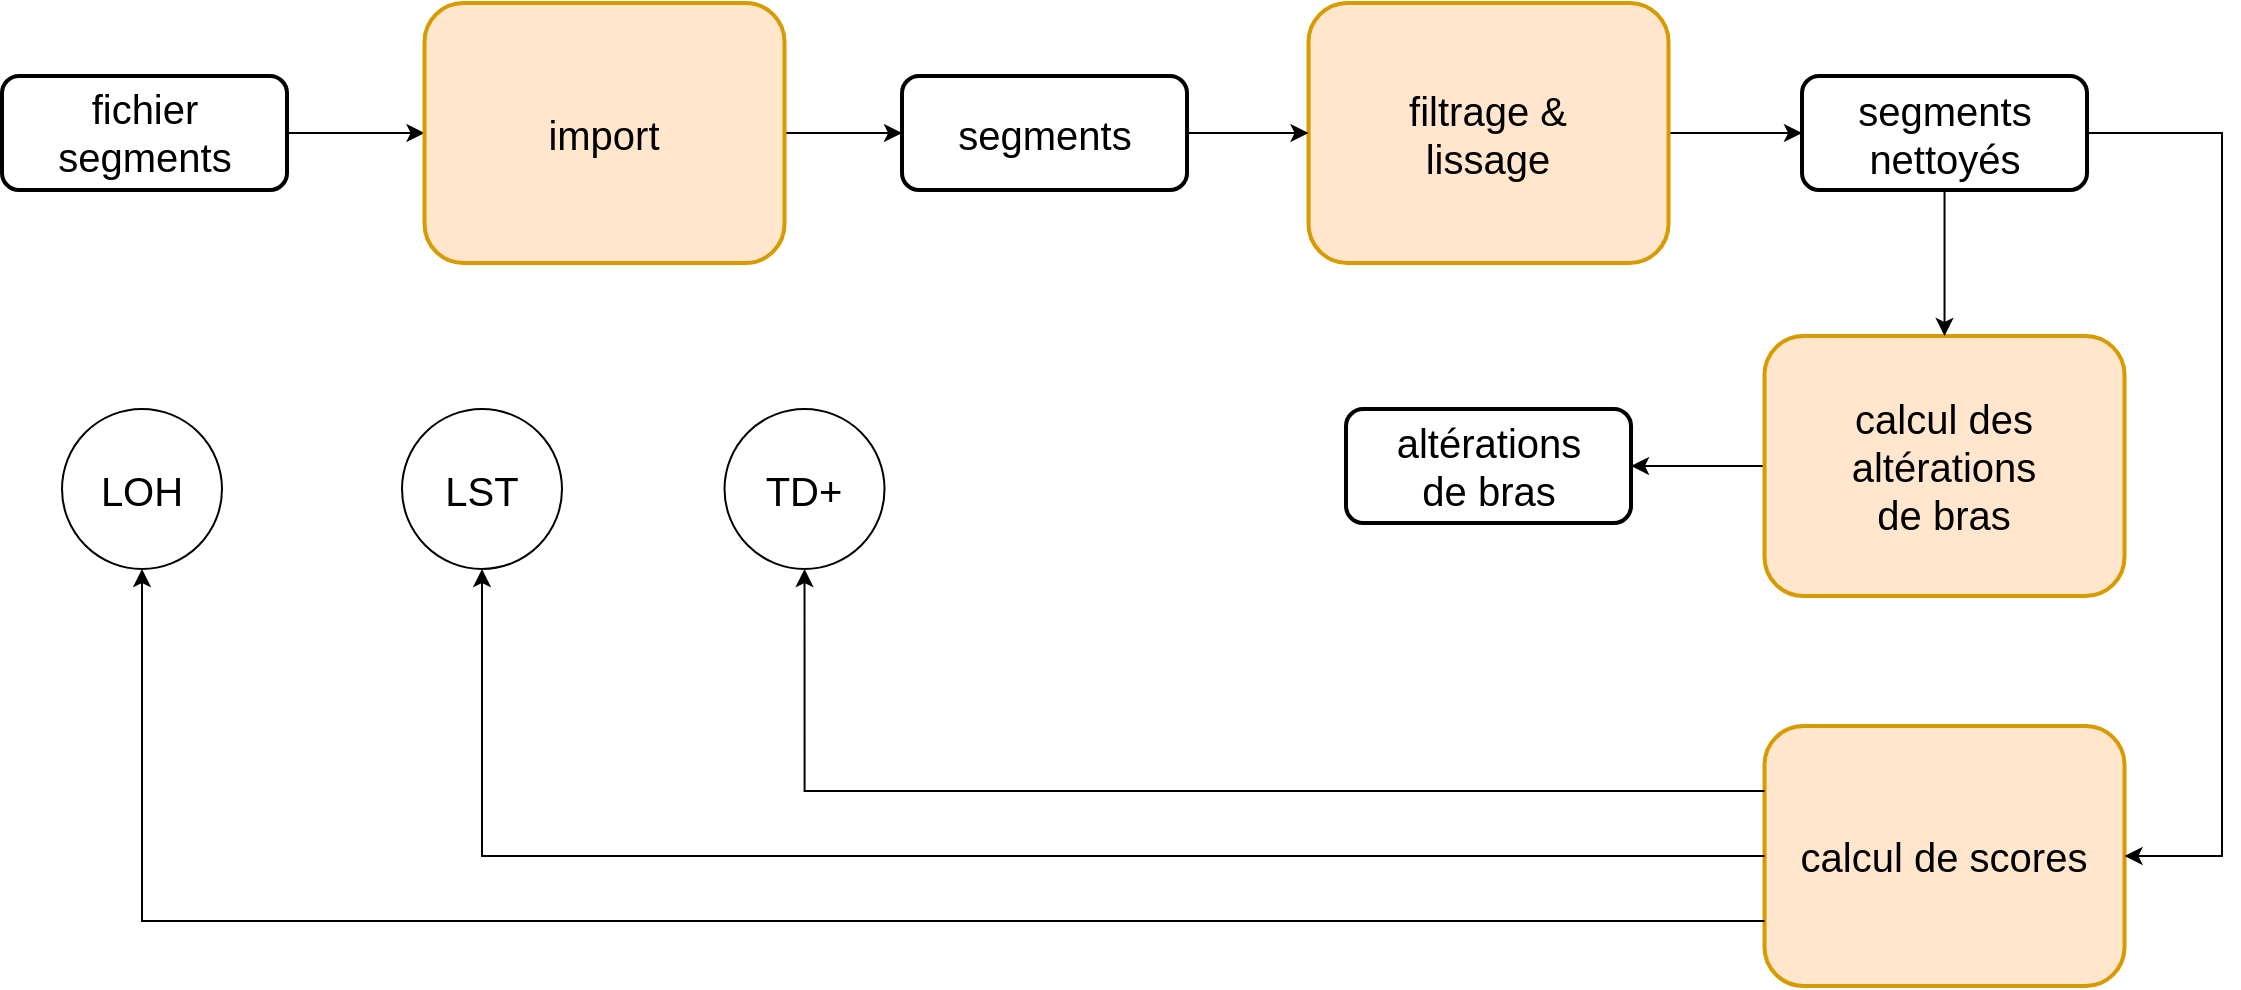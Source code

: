 <mxfile version="18.1.1" type="device"><diagram id="C5RBs43oDa-KdzZeNtuy" name="Page-1"><mxGraphModel dx="-769" dy="444" grid="1" gridSize="10" guides="1" tooltips="1" connect="1" arrows="1" fold="1" page="0" pageScale="1" pageWidth="827" pageHeight="1169" math="0" shadow="0"><root><mxCell id="WIyWlLk6GJQsqaUBKTNV-0"/><mxCell id="WIyWlLk6GJQsqaUBKTNV-1" parent="WIyWlLk6GJQsqaUBKTNV-0"/><mxCell id="WGFOL4mzrwTQaC1ltKRM-9" style="edgeStyle=orthogonalEdgeStyle;rounded=0;orthogonalLoop=1;jettySize=auto;html=1;exitX=1;exitY=0.5;exitDx=0;exitDy=0;entryX=0;entryY=0.5;entryDx=0;entryDy=0;" parent="WIyWlLk6GJQsqaUBKTNV-1" source="pHz_WEyT1clt9UHKP-H9-79" target="CYJUG3-fVnQFhznsJm2n-3" edge="1"><mxGeometry relative="1" as="geometry"><mxPoint x="3580" y="962.5" as="targetPoint"/></mxGeometry></mxCell><mxCell id="pHz_WEyT1clt9UHKP-H9-79" value="&lt;div&gt;filtrage &amp;amp; &lt;br&gt;&lt;/div&gt;&lt;div&gt;lissage&lt;/div&gt;" style="rounded=1;whiteSpace=wrap;html=1;shadow=0;fontFamily=Helvetica;fontSize=20;fontColor=default;align=center;strokeColor=#d79b00;strokeWidth=2;fillColor=#ffe6cc;" parent="WIyWlLk6GJQsqaUBKTNV-1" vertex="1"><mxGeometry x="3483.26" y="893.5" width="180" height="130" as="geometry"/></mxCell><mxCell id="WGFOL4mzrwTQaC1ltKRM-1" style="edgeStyle=orthogonalEdgeStyle;rounded=0;orthogonalLoop=1;jettySize=auto;html=1;entryX=0;entryY=0.5;entryDx=0;entryDy=0;" parent="WIyWlLk6GJQsqaUBKTNV-1" source="pHz_WEyT1clt9UHKP-H9-84" target="pHz_WEyT1clt9UHKP-H9-127" edge="1"><mxGeometry relative="1" as="geometry"><mxPoint x="2250" y="808.615" as="targetPoint"/></mxGeometry></mxCell><mxCell id="pHz_WEyT1clt9UHKP-H9-84" value="fichier segments" style="rounded=1;whiteSpace=wrap;html=1;fontSize=20;glass=0;strokeWidth=2;shadow=0;aspect=fixed;" parent="WIyWlLk6GJQsqaUBKTNV-1" vertex="1"><mxGeometry x="2830" y="929.994" width="142.507" height="57.003" as="geometry"/></mxCell><mxCell id="pHz_WEyT1clt9UHKP-H9-87" value="calcul de scores" style="rounded=1;whiteSpace=wrap;html=1;shadow=0;fontFamily=Helvetica;fontSize=20;fontColor=default;align=center;strokeColor=#d79b00;strokeWidth=2;fillColor=#ffe6cc;" parent="WIyWlLk6GJQsqaUBKTNV-1" vertex="1"><mxGeometry x="3711.26" y="1255" width="180" height="130" as="geometry"/></mxCell><mxCell id="WGFOL4mzrwTQaC1ltKRM-14" style="edgeStyle=orthogonalEdgeStyle;rounded=0;orthogonalLoop=1;jettySize=auto;html=1;exitX=1;exitY=0.5;exitDx=0;exitDy=0;entryX=0;entryY=0.5;entryDx=0;entryDy=0;" parent="WIyWlLk6GJQsqaUBKTNV-1" edge="1"><mxGeometry relative="1" as="geometry"><mxPoint x="3310.005" y="958.511" as="targetPoint"/></mxGeometry></mxCell><mxCell id="WGFOL4mzrwTQaC1ltKRM-12" style="edgeStyle=orthogonalEdgeStyle;rounded=0;orthogonalLoop=1;jettySize=auto;html=1;exitX=1;exitY=0.5;exitDx=0;exitDy=0;entryX=0;entryY=0.5;entryDx=0;entryDy=0;" parent="WIyWlLk6GJQsqaUBKTNV-1" source="pHz_WEyT1clt9UHKP-H9-127" target="nhPrYZQYN1y-2Zbm0uxd-10" edge="1"><mxGeometry relative="1" as="geometry"/></mxCell><mxCell id="pHz_WEyT1clt9UHKP-H9-127" value="import" style="rounded=1;whiteSpace=wrap;html=1;shadow=0;fontFamily=Helvetica;fontSize=20;fontColor=default;align=center;strokeColor=#d79b00;strokeWidth=2;fillColor=#ffe6cc;" parent="WIyWlLk6GJQsqaUBKTNV-1" vertex="1"><mxGeometry x="3041.26" y="893.5" width="180" height="130" as="geometry"/></mxCell><mxCell id="WGFOL4mzrwTQaC1ltKRM-2" style="edgeStyle=orthogonalEdgeStyle;rounded=0;orthogonalLoop=1;jettySize=auto;html=1;exitX=1;exitY=0.5;exitDx=0;exitDy=0;entryX=0;entryY=0.5;entryDx=0;entryDy=0;" parent="WIyWlLk6GJQsqaUBKTNV-1" edge="1"><mxGeometry relative="1" as="geometry"><mxPoint x="3110" y="796.805" as="targetPoint"/></mxGeometry></mxCell><mxCell id="WGFOL4mzrwTQaC1ltKRM-10" style="edgeStyle=orthogonalEdgeStyle;rounded=0;orthogonalLoop=1;jettySize=auto;html=1;exitX=1;exitY=0.5;exitDx=0;exitDy=0;entryX=0;entryY=0.5;entryDx=0;entryDy=0;" parent="WIyWlLk6GJQsqaUBKTNV-1" source="nhPrYZQYN1y-2Zbm0uxd-10" target="pHz_WEyT1clt9UHKP-H9-79" edge="1"><mxGeometry relative="1" as="geometry"/></mxCell><mxCell id="nhPrYZQYN1y-2Zbm0uxd-10" value="segments" style="rounded=1;whiteSpace=wrap;html=1;fontSize=20;glass=0;strokeWidth=2;shadow=0;aspect=fixed;" parent="WIyWlLk6GJQsqaUBKTNV-1" vertex="1"><mxGeometry x="3280.005" y="930" width="142.507" height="57.003" as="geometry"/></mxCell><mxCell id="WGFOL4mzrwTQaC1ltKRM-8" style="edgeStyle=orthogonalEdgeStyle;rounded=0;orthogonalLoop=1;jettySize=auto;html=1;entryX=1;entryY=0.5;entryDx=0;entryDy=0;exitX=1;exitY=0.5;exitDx=0;exitDy=0;" parent="WIyWlLk6GJQsqaUBKTNV-1" source="CYJUG3-fVnQFhznsJm2n-3" target="pHz_WEyT1clt9UHKP-H9-87" edge="1"><mxGeometry relative="1" as="geometry"><mxPoint x="4290" y="808.415" as="targetPoint"/><Array as="points"><mxPoint x="3940" y="958"/><mxPoint x="3940" y="1320"/></Array></mxGeometry></mxCell><mxCell id="nhPrYZQYN1y-2Zbm0uxd-12" value="&lt;div&gt;altérations &lt;br&gt;&lt;/div&gt;&lt;div&gt;de bras&lt;/div&gt;" style="rounded=1;whiteSpace=wrap;html=1;fontSize=20;glass=0;strokeWidth=2;shadow=0;aspect=fixed;" parent="WIyWlLk6GJQsqaUBKTNV-1" vertex="1"><mxGeometry x="3502.005" y="1096.5" width="142.507" height="57.003" as="geometry"/></mxCell><mxCell id="WGFOL4mzrwTQaC1ltKRM-16" style="edgeStyle=orthogonalEdgeStyle;rounded=0;orthogonalLoop=1;jettySize=auto;html=1;exitX=1;exitY=0.5;exitDx=0;exitDy=0;entryX=0;entryY=0.5;entryDx=0;entryDy=0;" parent="WIyWlLk6GJQsqaUBKTNV-1" edge="1"><mxGeometry relative="1" as="geometry"><mxPoint x="4970" y="825" as="sourcePoint"/></mxGeometry></mxCell><mxCell id="txkiyjzrko6Hk_6fL0wX-0" style="edgeStyle=orthogonalEdgeStyle;rounded=0;orthogonalLoop=1;jettySize=auto;html=1;entryX=1;entryY=0.5;entryDx=0;entryDy=0;" edge="1" parent="WIyWlLk6GJQsqaUBKTNV-1" source="CYJUG3-fVnQFhznsJm2n-1" target="nhPrYZQYN1y-2Zbm0uxd-12"><mxGeometry relative="1" as="geometry"/></mxCell><mxCell id="CYJUG3-fVnQFhznsJm2n-1" value="&lt;div&gt;calcul des altérations &lt;br&gt;&lt;/div&gt;&lt;div&gt;de bras&lt;/div&gt;" style="rounded=1;whiteSpace=wrap;html=1;shadow=0;fontFamily=Helvetica;fontSize=20;fontColor=default;align=center;strokeColor=#d79b00;strokeWidth=2;fillColor=#ffe6cc;" parent="WIyWlLk6GJQsqaUBKTNV-1" vertex="1"><mxGeometry x="3711.26" y="1060" width="180" height="130" as="geometry"/></mxCell><mxCell id="CYJUG3-fVnQFhznsJm2n-2" style="edgeStyle=orthogonalEdgeStyle;rounded=0;orthogonalLoop=1;jettySize=auto;html=1;exitX=0.5;exitY=1;exitDx=0;exitDy=0;entryX=0.5;entryY=0;entryDx=0;entryDy=0;" parent="WIyWlLk6GJQsqaUBKTNV-1" source="CYJUG3-fVnQFhznsJm2n-3" target="CYJUG3-fVnQFhznsJm2n-1" edge="1"><mxGeometry relative="1" as="geometry"/></mxCell><mxCell id="CYJUG3-fVnQFhznsJm2n-3" value="segments nettoyés" style="rounded=1;whiteSpace=wrap;html=1;fontSize=20;glass=0;strokeWidth=2;shadow=0;aspect=fixed;" parent="WIyWlLk6GJQsqaUBKTNV-1" vertex="1"><mxGeometry x="3730.005" y="930" width="142.507" height="57.003" as="geometry"/></mxCell><mxCell id="pfrVUfZLA-TiBZkTrn2f-0" value="TD+" style="ellipse;whiteSpace=wrap;html=1;aspect=fixed;fontSize=20;" parent="WIyWlLk6GJQsqaUBKTNV-1" vertex="1"><mxGeometry x="3191.26" y="1096.5" width="80" height="80" as="geometry"/></mxCell><mxCell id="pfrVUfZLA-TiBZkTrn2f-2" value="LOH" style="ellipse;whiteSpace=wrap;html=1;aspect=fixed;fontSize=20;" parent="WIyWlLk6GJQsqaUBKTNV-1" vertex="1"><mxGeometry x="2860" y="1096.5" width="80" height="80" as="geometry"/></mxCell><mxCell id="pfrVUfZLA-TiBZkTrn2f-3" style="edgeStyle=orthogonalEdgeStyle;rounded=0;orthogonalLoop=1;jettySize=auto;html=1;entryX=0.5;entryY=1;entryDx=0;entryDy=0;exitX=0;exitY=0.75;exitDx=0;exitDy=0;" parent="WIyWlLk6GJQsqaUBKTNV-1" source="pHz_WEyT1clt9UHKP-H9-87" target="pfrVUfZLA-TiBZkTrn2f-2" edge="1"><mxGeometry relative="1" as="geometry"><mxPoint x="4410" y="893.5" as="targetPoint"/><mxPoint x="4342.512" y="893.5" as="sourcePoint"/></mxGeometry></mxCell><mxCell id="pfrVUfZLA-TiBZkTrn2f-4" style="edgeStyle=orthogonalEdgeStyle;rounded=0;orthogonalLoop=1;jettySize=auto;html=1;exitX=0;exitY=0.25;exitDx=0;exitDy=0;entryX=0.5;entryY=1;entryDx=0;entryDy=0;" parent="WIyWlLk6GJQsqaUBKTNV-1" source="pHz_WEyT1clt9UHKP-H9-87" target="pfrVUfZLA-TiBZkTrn2f-0" edge="1"><mxGeometry relative="1" as="geometry"><mxPoint x="4150" y="1235" as="targetPoint"/><mxPoint x="4500" y="958.5" as="sourcePoint"/></mxGeometry></mxCell><mxCell id="pfrVUfZLA-TiBZkTrn2f-5" value="LST" style="ellipse;whiteSpace=wrap;html=1;aspect=fixed;fontSize=20;" parent="WIyWlLk6GJQsqaUBKTNV-1" vertex="1"><mxGeometry x="3030" y="1096.5" width="80" height="80" as="geometry"/></mxCell><mxCell id="pfrVUfZLA-TiBZkTrn2f-6" style="edgeStyle=orthogonalEdgeStyle;rounded=0;orthogonalLoop=1;jettySize=auto;html=1;entryX=0.5;entryY=1;entryDx=0;entryDy=0;exitX=0;exitY=0.5;exitDx=0;exitDy=0;" parent="WIyWlLk6GJQsqaUBKTNV-1" source="pHz_WEyT1clt9UHKP-H9-87" target="pfrVUfZLA-TiBZkTrn2f-5" edge="1"><mxGeometry relative="1" as="geometry"><mxPoint x="4340" y="1005" as="targetPoint"/><mxPoint x="4500" y="958.5" as="sourcePoint"/></mxGeometry></mxCell></root></mxGraphModel></diagram></mxfile>
